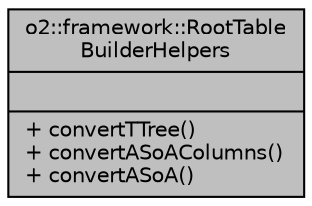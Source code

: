 digraph "o2::framework::RootTableBuilderHelpers"
{
 // INTERACTIVE_SVG=YES
  bgcolor="transparent";
  edge [fontname="Helvetica",fontsize="10",labelfontname="Helvetica",labelfontsize="10"];
  node [fontname="Helvetica",fontsize="10",shape=record];
  Node1 [label="{o2::framework::RootTable\lBuilderHelpers\n||+ convertTTree()\l+ convertASoAColumns()\l+ convertASoA()\l}",height=0.2,width=0.4,color="black", fillcolor="grey75", style="filled", fontcolor="black"];
}
